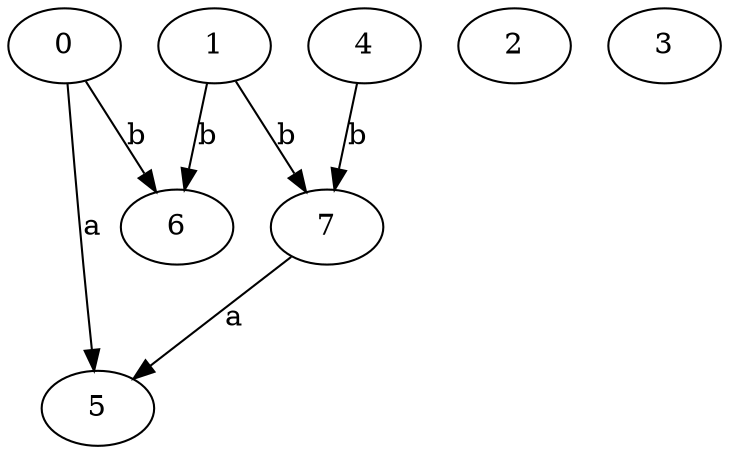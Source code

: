 strict digraph  {
0;
2;
3;
1;
4;
5;
6;
7;
0 -> 5  [label=a];
0 -> 6  [label=b];
1 -> 6  [label=b];
1 -> 7  [label=b];
4 -> 7  [label=b];
7 -> 5  [label=a];
}
